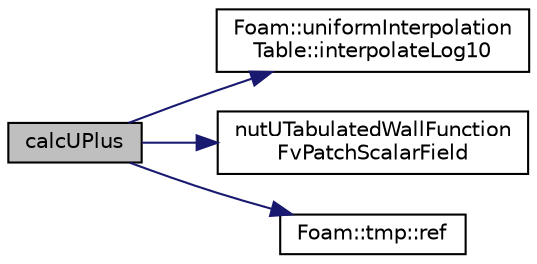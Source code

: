 digraph "calcUPlus"
{
  bgcolor="transparent";
  edge [fontname="Helvetica",fontsize="10",labelfontname="Helvetica",labelfontsize="10"];
  node [fontname="Helvetica",fontsize="10",shape=record];
  rankdir="LR";
  Node48 [label="calcUPlus",height=0.2,width=0.4,color="black", fillcolor="grey75", style="filled", fontcolor="black"];
  Node48 -> Node49 [color="midnightblue",fontsize="10",style="solid",fontname="Helvetica"];
  Node49 [label="Foam::uniformInterpolation\lTable::interpolateLog10",height=0.2,width=0.4,color="black",URL="$a27885.html#a150ab13914ea624858020c1b0a316237",tooltip="Interpolate - takes log10 flag into account. "];
  Node48 -> Node50 [color="midnightblue",fontsize="10",style="solid",fontname="Helvetica"];
  Node50 [label="nutUTabulatedWallFunction\lFvPatchScalarField",height=0.2,width=0.4,color="black",URL="$a32169.html#a5f3a45178be8ebbb4a8ac402ae6c269a",tooltip="Construct from patch and internal field. "];
  Node48 -> Node51 [color="midnightblue",fontsize="10",style="solid",fontname="Helvetica"];
  Node51 [label="Foam::tmp::ref",height=0.2,width=0.4,color="black",URL="$a27077.html#aeaf81e641282874cef07f5b808efc83b",tooltip="Return non-const reference or generate a fatal error. "];
}
